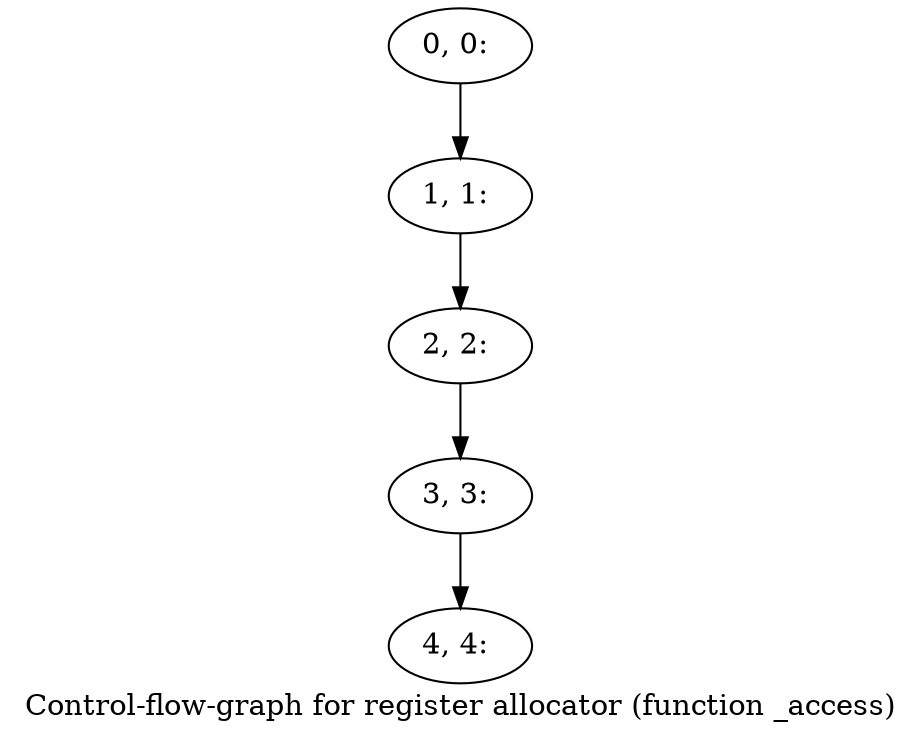 digraph G {
graph [label="Control-flow-graph for register allocator (function _access)"]
0[label="0, 0: "];
1[label="1, 1: "];
2[label="2, 2: "];
3[label="3, 3: "];
4[label="4, 4: "];
0->1 ;
1->2 ;
2->3 ;
3->4 ;
}
